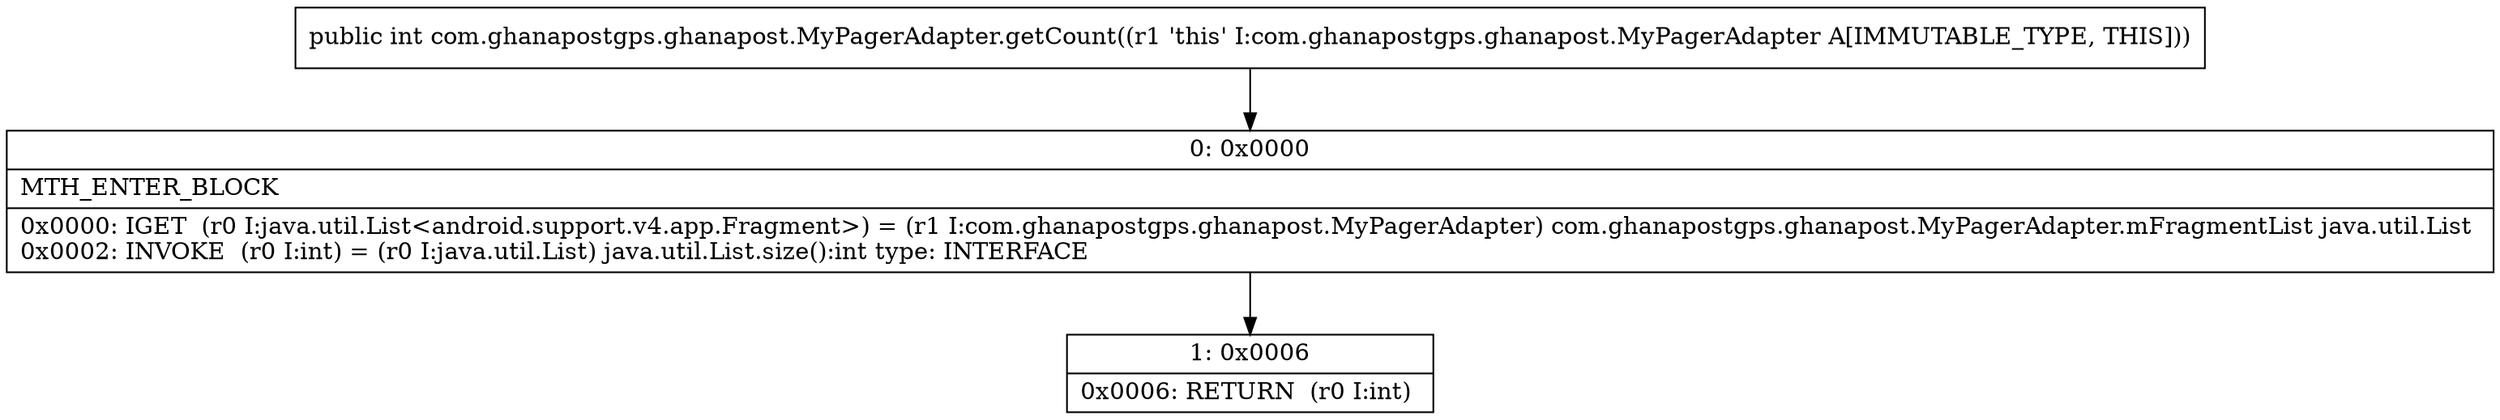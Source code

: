 digraph "CFG forcom.ghanapostgps.ghanapost.MyPagerAdapter.getCount()I" {
Node_0 [shape=record,label="{0\:\ 0x0000|MTH_ENTER_BLOCK\l|0x0000: IGET  (r0 I:java.util.List\<android.support.v4.app.Fragment\>) = (r1 I:com.ghanapostgps.ghanapost.MyPagerAdapter) com.ghanapostgps.ghanapost.MyPagerAdapter.mFragmentList java.util.List \l0x0002: INVOKE  (r0 I:int) = (r0 I:java.util.List) java.util.List.size():int type: INTERFACE \l}"];
Node_1 [shape=record,label="{1\:\ 0x0006|0x0006: RETURN  (r0 I:int) \l}"];
MethodNode[shape=record,label="{public int com.ghanapostgps.ghanapost.MyPagerAdapter.getCount((r1 'this' I:com.ghanapostgps.ghanapost.MyPagerAdapter A[IMMUTABLE_TYPE, THIS])) }"];
MethodNode -> Node_0;
Node_0 -> Node_1;
}

